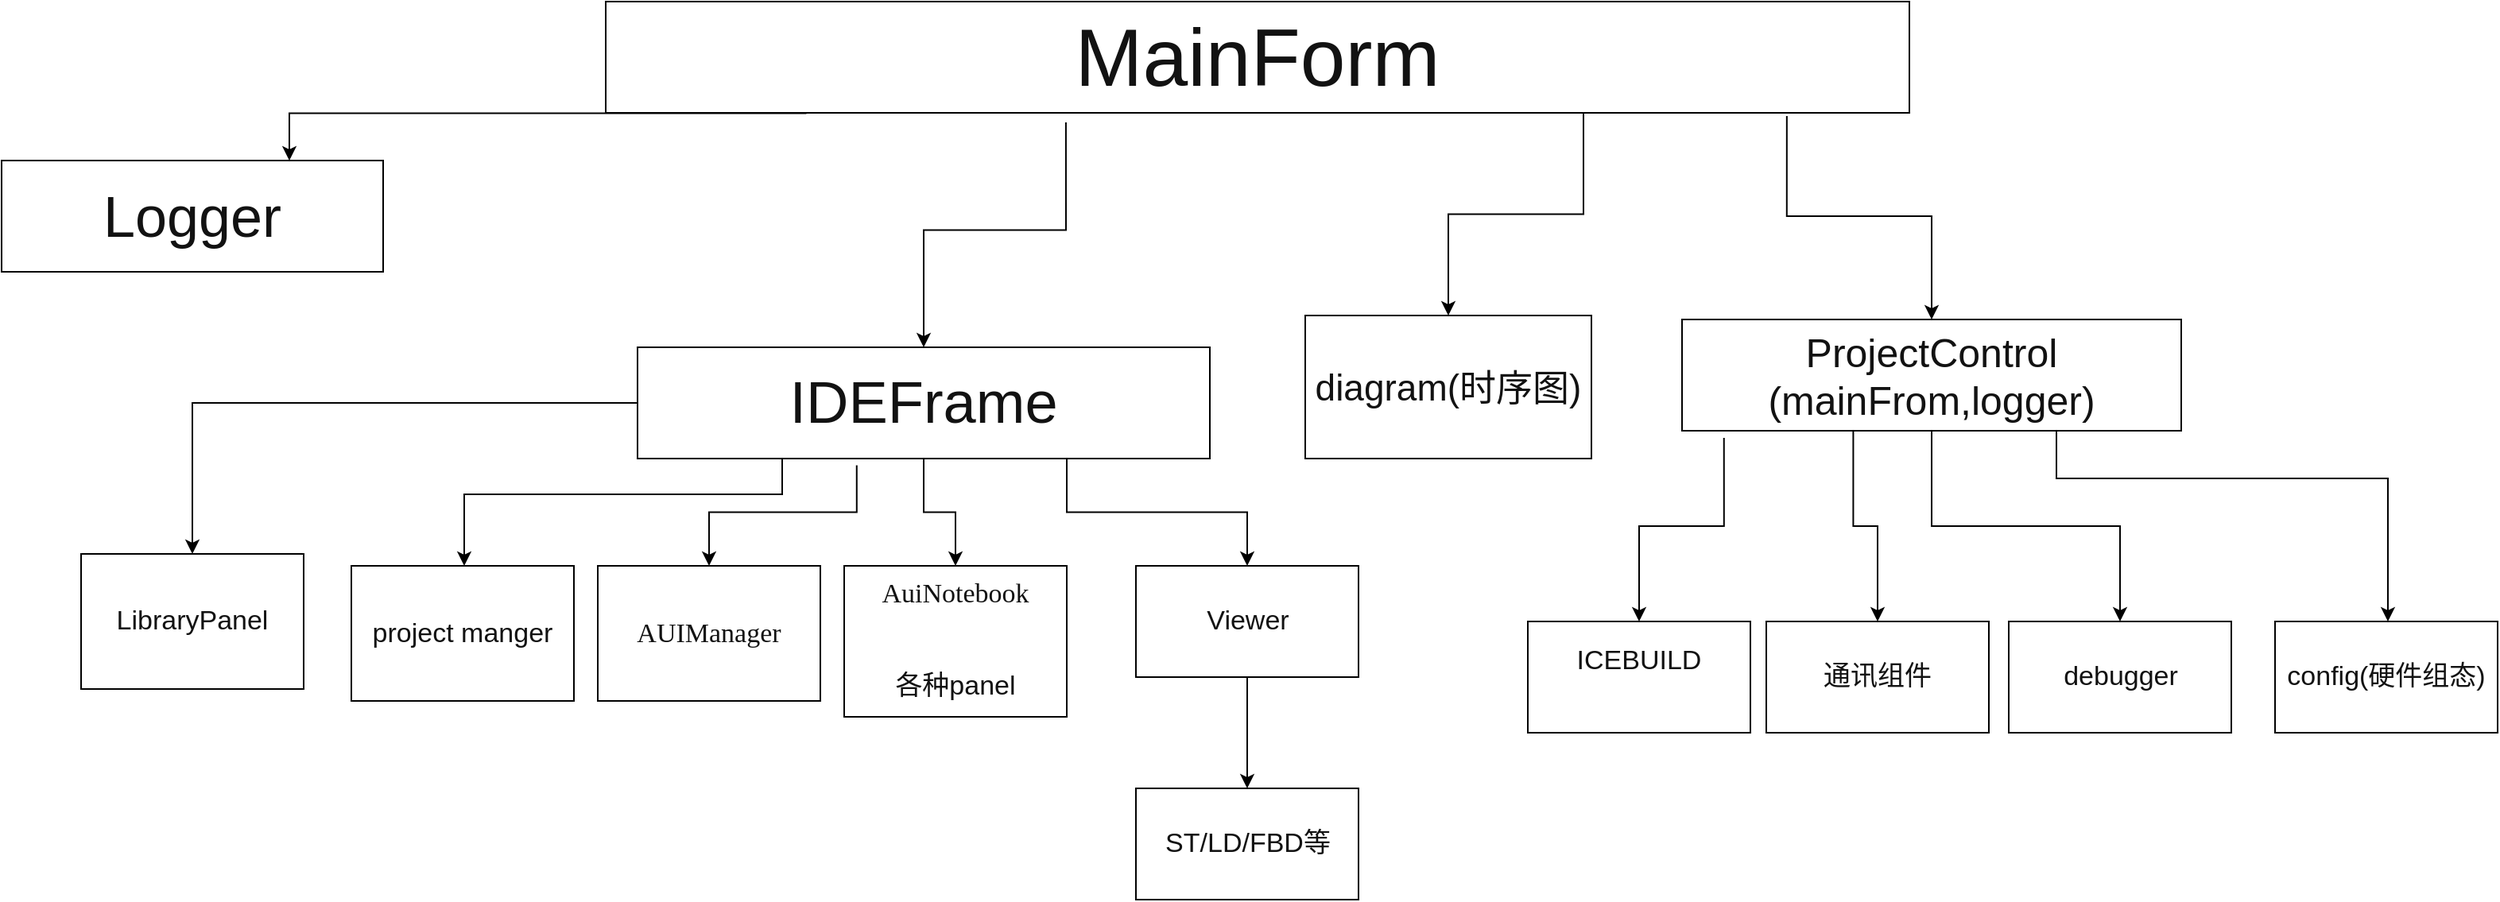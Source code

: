 <mxfile version="12.3.1" type="github" pages="1">
  <diagram id="YTI-wykyhFXnW_U7o8Pz" name="Page-1">
    <mxGraphModel dx="2747" dy="1070" grid="1" gridSize="10" guides="1" tooltips="1" connect="1" arrows="1" fold="1" page="1" pageScale="1" pageWidth="827" pageHeight="1169" math="0" shadow="0">
      <root>
        <mxCell id="0"/>
        <mxCell id="1" parent="0"/>
        <mxCell id="JWwVjYSpnplKkP4Ghm3m-4" value="" style="edgeStyle=orthogonalEdgeStyle;rounded=0;orthogonalLoop=1;jettySize=auto;html=1;fontColor=#121212;exitX=0.353;exitY=1.086;exitDx=0;exitDy=0;exitPerimeter=0;" edge="1" parent="1" source="JWwVjYSpnplKkP4Ghm3m-2" target="JWwVjYSpnplKkP4Ghm3m-3">
          <mxGeometry relative="1" as="geometry"/>
        </mxCell>
        <mxCell id="JWwVjYSpnplKkP4Ghm3m-29" value="" style="edgeStyle=orthogonalEdgeStyle;rounded=0;orthogonalLoop=1;jettySize=auto;html=1;fontColor=#121212;exitX=0.75;exitY=1;exitDx=0;exitDy=0;" edge="1" parent="1" source="JWwVjYSpnplKkP4Ghm3m-2" target="JWwVjYSpnplKkP4Ghm3m-28">
          <mxGeometry relative="1" as="geometry"/>
        </mxCell>
        <mxCell id="JWwVjYSpnplKkP4Ghm3m-2" value="&lt;font style=&quot;font-size: 51px&quot;&gt;MainForm&lt;/font&gt;" style="rounded=0;whiteSpace=wrap;html=1;strokeColor=#000000;fontColor=#121212;fontSize=17;" vertex="1" parent="1">
          <mxGeometry x="10" y="60" width="820" height="70" as="geometry"/>
        </mxCell>
        <mxCell id="JWwVjYSpnplKkP4Ghm3m-28" value="diagram(时序图)" style="rounded=0;whiteSpace=wrap;html=1;strokeColor=#000000;fontColor=#121212;fontSize=23;" vertex="1" parent="1">
          <mxGeometry x="450" y="257.5" width="180" height="90" as="geometry"/>
        </mxCell>
        <mxCell id="JWwVjYSpnplKkP4Ghm3m-6" value="" style="edgeStyle=orthogonalEdgeStyle;rounded=0;orthogonalLoop=1;jettySize=auto;html=1;fontColor=#121212;exitX=0.383;exitY=1.06;exitDx=0;exitDy=0;exitPerimeter=0;" edge="1" parent="1" source="JWwVjYSpnplKkP4Ghm3m-3" target="JWwVjYSpnplKkP4Ghm3m-5">
          <mxGeometry relative="1" as="geometry"/>
        </mxCell>
        <mxCell id="JWwVjYSpnplKkP4Ghm3m-8" value="" style="edgeStyle=orthogonalEdgeStyle;rounded=0;orthogonalLoop=1;jettySize=auto;html=1;fontColor=#121212;" edge="1" parent="1" source="JWwVjYSpnplKkP4Ghm3m-3" target="JWwVjYSpnplKkP4Ghm3m-7">
          <mxGeometry relative="1" as="geometry"/>
        </mxCell>
        <mxCell id="JWwVjYSpnplKkP4Ghm3m-12" value="" style="edgeStyle=orthogonalEdgeStyle;rounded=0;orthogonalLoop=1;jettySize=auto;html=1;fontColor=#121212;exitX=0.906;exitY=1.029;exitDx=0;exitDy=0;exitPerimeter=0;" edge="1" parent="1" source="JWwVjYSpnplKkP4Ghm3m-2" target="JWwVjYSpnplKkP4Ghm3m-11">
          <mxGeometry relative="1" as="geometry"/>
        </mxCell>
        <mxCell id="JWwVjYSpnplKkP4Ghm3m-14" value="" style="edgeStyle=orthogonalEdgeStyle;rounded=0;orthogonalLoop=1;jettySize=auto;html=1;fontColor=#121212;exitX=0.154;exitY=1.004;exitDx=0;exitDy=0;exitPerimeter=0;" edge="1" parent="1" source="JWwVjYSpnplKkP4Ghm3m-2" target="JWwVjYSpnplKkP4Ghm3m-13">
          <mxGeometry relative="1" as="geometry">
            <mxPoint x="100" y="200" as="sourcePoint"/>
            <Array as="points">
              <mxPoint x="-189" y="130"/>
              <mxPoint x="-189" y="200"/>
              <mxPoint x="-199" y="200"/>
            </Array>
          </mxGeometry>
        </mxCell>
        <mxCell id="JWwVjYSpnplKkP4Ghm3m-23" value="" style="edgeStyle=orthogonalEdgeStyle;rounded=0;orthogonalLoop=1;jettySize=auto;html=1;fontColor=#121212;exitX=0.75;exitY=1;exitDx=0;exitDy=0;" edge="1" parent="1" source="JWwVjYSpnplKkP4Ghm3m-3" target="JWwVjYSpnplKkP4Ghm3m-22">
          <mxGeometry relative="1" as="geometry"/>
        </mxCell>
        <mxCell id="JWwVjYSpnplKkP4Ghm3m-34" value="" style="edgeStyle=orthogonalEdgeStyle;rounded=0;orthogonalLoop=1;jettySize=auto;html=1;fontColor=#121212;exitX=0.25;exitY=1;exitDx=0;exitDy=0;" edge="1" parent="1" source="JWwVjYSpnplKkP4Ghm3m-3" target="JWwVjYSpnplKkP4Ghm3m-33">
          <mxGeometry relative="1" as="geometry">
            <mxPoint x="70" y="350" as="sourcePoint"/>
            <Array as="points">
              <mxPoint x="121" y="370"/>
              <mxPoint x="-79" y="370"/>
            </Array>
          </mxGeometry>
        </mxCell>
        <mxCell id="JWwVjYSpnplKkP4Ghm3m-47" value="" style="edgeStyle=orthogonalEdgeStyle;rounded=0;orthogonalLoop=1;jettySize=auto;html=1;fontSize=23;fontColor=#121212;entryX=0.5;entryY=0;entryDx=0;entryDy=0;" edge="1" parent="1" source="JWwVjYSpnplKkP4Ghm3m-3" target="JWwVjYSpnplKkP4Ghm3m-48">
          <mxGeometry relative="1" as="geometry">
            <mxPoint x="-189" y="590" as="targetPoint"/>
          </mxGeometry>
        </mxCell>
        <mxCell id="JWwVjYSpnplKkP4Ghm3m-3" value="&lt;div style=&quot;font-size: 37px;&quot;&gt;IDEFrame&lt;/div&gt;" style="rounded=0;whiteSpace=wrap;html=1;strokeColor=#000000;fontColor=#121212;fontSize=37;" vertex="1" parent="1">
          <mxGeometry x="30" y="277.5" width="360" height="70" as="geometry"/>
        </mxCell>
        <mxCell id="JWwVjYSpnplKkP4Ghm3m-33" value="project manger" style="rounded=0;whiteSpace=wrap;html=1;strokeColor=#000000;fontColor=#121212;fontSize=17;" vertex="1" parent="1">
          <mxGeometry x="-150" y="415" width="140" height="85" as="geometry"/>
        </mxCell>
        <mxCell id="JWwVjYSpnplKkP4Ghm3m-25" value="" style="edgeStyle=orthogonalEdgeStyle;rounded=0;orthogonalLoop=1;jettySize=auto;html=1;fontColor=#121212;" edge="1" parent="1" source="JWwVjYSpnplKkP4Ghm3m-22" target="JWwVjYSpnplKkP4Ghm3m-24">
          <mxGeometry relative="1" as="geometry"/>
        </mxCell>
        <mxCell id="JWwVjYSpnplKkP4Ghm3m-22" value="&lt;div style=&quot;font-size: 17px;&quot;&gt;Viewer&lt;/div&gt;" style="rounded=0;whiteSpace=wrap;html=1;strokeColor=#000000;fontColor=#121212;fontSize=17;" vertex="1" parent="1">
          <mxGeometry x="343.5" y="415" width="140" height="70" as="geometry"/>
        </mxCell>
        <mxCell id="JWwVjYSpnplKkP4Ghm3m-24" value="ST/LD/FBD等" style="rounded=0;whiteSpace=wrap;html=1;strokeColor=#000000;fontColor=#121212;fontSize=17;" vertex="1" parent="1">
          <mxGeometry x="343.5" y="555" width="140" height="70" as="geometry"/>
        </mxCell>
        <mxCell id="JWwVjYSpnplKkP4Ghm3m-13" value="&lt;div style=&quot;font-size: 36px;&quot;&gt;Logger&lt;/div&gt;" style="rounded=0;whiteSpace=wrap;html=1;strokeColor=#000000;fontColor=#121212;fontSize=36;" vertex="1" parent="1">
          <mxGeometry x="-370" y="160" width="240" height="70" as="geometry"/>
        </mxCell>
        <mxCell id="JWwVjYSpnplKkP4Ghm3m-16" value="" style="edgeStyle=orthogonalEdgeStyle;rounded=0;orthogonalLoop=1;jettySize=auto;html=1;fontColor=#121212;exitX=0.084;exitY=1.065;exitDx=0;exitDy=0;exitPerimeter=0;" edge="1" parent="1" source="JWwVjYSpnplKkP4Ghm3m-11" target="JWwVjYSpnplKkP4Ghm3m-15">
          <mxGeometry relative="1" as="geometry"/>
        </mxCell>
        <mxCell id="JWwVjYSpnplKkP4Ghm3m-18" value="" style="edgeStyle=orthogonalEdgeStyle;rounded=0;orthogonalLoop=1;jettySize=auto;html=1;fontColor=#121212;exitX=0.343;exitY=1.004;exitDx=0;exitDy=0;exitPerimeter=0;" edge="1" parent="1" source="JWwVjYSpnplKkP4Ghm3m-11" target="JWwVjYSpnplKkP4Ghm3m-17">
          <mxGeometry relative="1" as="geometry"/>
        </mxCell>
        <mxCell id="JWwVjYSpnplKkP4Ghm3m-20" value="" style="edgeStyle=orthogonalEdgeStyle;rounded=0;orthogonalLoop=1;jettySize=auto;html=1;fontColor=#121212;exitX=0.75;exitY=1;exitDx=0;exitDy=0;" edge="1" parent="1" source="JWwVjYSpnplKkP4Ghm3m-11" target="JWwVjYSpnplKkP4Ghm3m-19">
          <mxGeometry relative="1" as="geometry">
            <mxPoint x="1000" y="360" as="sourcePoint"/>
            <Array as="points">
              <mxPoint x="922" y="360"/>
              <mxPoint x="1131" y="360"/>
            </Array>
          </mxGeometry>
        </mxCell>
        <mxCell id="JWwVjYSpnplKkP4Ghm3m-32" value="" style="edgeStyle=orthogonalEdgeStyle;rounded=0;orthogonalLoop=1;jettySize=auto;html=1;fontColor=#121212;exitX=0.5;exitY=1;exitDx=0;exitDy=0;" edge="1" parent="1" source="JWwVjYSpnplKkP4Ghm3m-11" target="JWwVjYSpnplKkP4Ghm3m-31">
          <mxGeometry relative="1" as="geometry"/>
        </mxCell>
        <mxCell id="JWwVjYSpnplKkP4Ghm3m-11" value="&lt;div style=&quot;font-size: 25px;&quot;&gt;ProjectControl&lt;/div&gt;&lt;div style=&quot;font-size: 25px;&quot;&gt;(mainFrom,logger)&lt;/div&gt;" style="rounded=0;whiteSpace=wrap;html=1;strokeColor=#000000;fontColor=#121212;fontSize=25;" vertex="1" parent="1">
          <mxGeometry x="687" y="260" width="314" height="70" as="geometry"/>
        </mxCell>
        <mxCell id="JWwVjYSpnplKkP4Ghm3m-31" value="debugger" style="rounded=0;whiteSpace=wrap;html=1;strokeColor=#000000;fontColor=#121212;fontSize=17;" vertex="1" parent="1">
          <mxGeometry x="892.5" y="450" width="140" height="70" as="geometry"/>
        </mxCell>
        <mxCell id="JWwVjYSpnplKkP4Ghm3m-19" value="config(硬件组态)" style="rounded=0;whiteSpace=wrap;html=1;strokeColor=#000000;fontColor=#121212;fontSize=17;" vertex="1" parent="1">
          <mxGeometry x="1060" y="450" width="140" height="70" as="geometry"/>
        </mxCell>
        <mxCell id="JWwVjYSpnplKkP4Ghm3m-17" value="通讯组件" style="rounded=0;whiteSpace=wrap;html=1;strokeColor=#000000;fontColor=#121212;fontSize=17;" vertex="1" parent="1">
          <mxGeometry x="740" y="450" width="140" height="70" as="geometry"/>
        </mxCell>
        <mxCell id="JWwVjYSpnplKkP4Ghm3m-15" value="&lt;div style=&quot;font-size: 17px;&quot;&gt;ICEBUILD&lt;/div&gt;&lt;div style=&quot;font-size: 17px;&quot;&gt;&lt;br style=&quot;font-size: 17px;&quot;&gt;&lt;/div&gt;" style="rounded=0;whiteSpace=wrap;html=1;strokeColor=#000000;fontColor=#121212;fontSize=17;" vertex="1" parent="1">
          <mxGeometry x="590" y="450" width="140" height="70" as="geometry"/>
        </mxCell>
        <mxCell id="JWwVjYSpnplKkP4Ghm3m-7" value="&lt;pre style=&quot;font-family: &amp;quot;宋体&amp;quot;; font-size: 17px;&quot;&gt;&lt;span style=&quot;background-color: rgb(255, 255, 255); font-size: 17px;&quot;&gt;&lt;font style=&quot;font-size: 17px;&quot; color=&quot;#121212&quot;&gt;AuiNotebook&lt;/font&gt;&lt;/span&gt;&lt;/pre&gt;&lt;div style=&quot;font-size: 17px;&quot;&gt;&lt;br style=&quot;font-size: 17px;&quot;&gt;&lt;/div&gt;&lt;div style=&quot;font-size: 17px;&quot;&gt;各种panel&lt;/div&gt;&lt;div style=&quot;font-size: 17px;&quot;&gt;&lt;br style=&quot;font-size: 17px;&quot;&gt;&lt;/div&gt;" style="rounded=0;whiteSpace=wrap;html=1;strokeColor=#000000;fontColor=#121212;fontSize=17;" vertex="1" parent="1">
          <mxGeometry x="160" y="415" width="140" height="95" as="geometry"/>
        </mxCell>
        <mxCell id="JWwVjYSpnplKkP4Ghm3m-5" value="&lt;pre style=&quot;font-family: &amp;quot;宋体&amp;quot;; font-size: 17px;&quot;&gt;&lt;span style=&quot;background-color: rgb(255, 255, 255); font-size: 17px;&quot;&gt;&lt;font style=&quot;font-size: 17px;&quot; color=&quot;#121212&quot;&gt;AUIManager&lt;/font&gt;&lt;/span&gt;&lt;/pre&gt;" style="rounded=0;whiteSpace=wrap;html=1;strokeColor=#000000;fontColor=#121212;fontSize=17;" vertex="1" parent="1">
          <mxGeometry x="5" y="415" width="140" height="85" as="geometry"/>
        </mxCell>
        <mxCell id="JWwVjYSpnplKkP4Ghm3m-48" value="LibraryPanel" style="rounded=0;whiteSpace=wrap;html=1;strokeColor=#000000;fontColor=#121212;fontSize=17;" vertex="1" parent="1">
          <mxGeometry x="-320" y="407.5" width="140" height="85" as="geometry"/>
        </mxCell>
      </root>
    </mxGraphModel>
  </diagram>
</mxfile>
